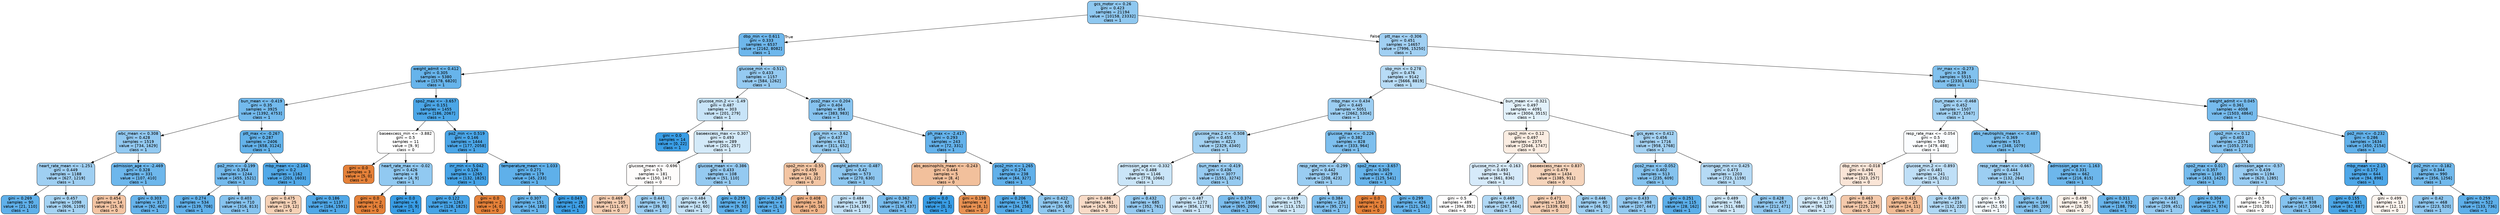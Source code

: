 digraph Tree {
node [shape=box, style="filled, rounded", color="black", fontname="helvetica"] ;
edge [fontname="helvetica"] ;
0 [label="gcs_motor <= 0.26\ngini = 0.423\nsamples = 21194\nvalue = [10158, 23332]\nclass = 1", fillcolor="#8fc8f0"] ;
1 [label="dbp_min <= 0.611\ngini = 0.333\nsamples = 6537\nvalue = [2162, 8082]\nclass = 1", fillcolor="#6eb7ec"] ;
0 -> 1 [labeldistance=2.5, labelangle=45, headlabel="True"] ;
2 [label="weight_admit <= 0.412\ngini = 0.305\nsamples = 5380\nvalue = [1578, 6820]\nclass = 1", fillcolor="#67b4eb"] ;
1 -> 2 ;
3 [label="bun_mean <= -0.419\ngini = 0.35\nsamples = 3925\nvalue = [1392, 4753]\nclass = 1", fillcolor="#73baed"] ;
2 -> 3 ;
4 [label="wbc_mean <= 0.308\ngini = 0.428\nsamples = 1519\nvalue = [734, 1629]\nclass = 1", fillcolor="#92c9f1"] ;
3 -> 4 ;
5 [label="heart_rate_mean <= -1.251\ngini = 0.449\nsamples = 1188\nvalue = [627, 1219]\nclass = 1", fillcolor="#9fcff2"] ;
4 -> 5 ;
6 [label="gini = 0.269\nsamples = 90\nvalue = [21, 110]\nclass = 1", fillcolor="#5fb0ea"] ;
5 -> 6 ;
7 [label="gini = 0.457\nsamples = 1098\nvalue = [606, 1109]\nclass = 1", fillcolor="#a5d3f3"] ;
5 -> 7 ;
8 [label="admission_age <= -2.469\ngini = 0.328\nsamples = 331\nvalue = [107, 410]\nclass = 1", fillcolor="#6db7ec"] ;
4 -> 8 ;
9 [label="gini = 0.454\nsamples = 14\nvalue = [15, 8]\nclass = 0", fillcolor="#f3c4a3"] ;
8 -> 9 ;
10 [label="gini = 0.303\nsamples = 317\nvalue = [92, 402]\nclass = 1", fillcolor="#66b3eb"] ;
8 -> 10 ;
11 [label="ptt_max <= -0.267\ngini = 0.287\nsamples = 2406\nvalue = [658, 3124]\nclass = 1", fillcolor="#63b2ea"] ;
3 -> 11 ;
12 [label="po2_min <= -0.199\ngini = 0.354\nsamples = 1244\nvalue = [455, 1521]\nclass = 1", fillcolor="#74baed"] ;
11 -> 12 ;
13 [label="gini = 0.274\nsamples = 534\nvalue = [139, 708]\nclass = 1", fillcolor="#60b0ea"] ;
12 -> 13 ;
14 [label="gini = 0.403\nsamples = 710\nvalue = [316, 813]\nclass = 1", fillcolor="#86c3ef"] ;
12 -> 14 ;
15 [label="mbp_mean <= -2.164\ngini = 0.2\nsamples = 1162\nvalue = [203, 1603]\nclass = 1", fillcolor="#52a9e8"] ;
11 -> 15 ;
16 [label="gini = 0.475\nsamples = 25\nvalue = [19, 12]\nclass = 0", fillcolor="#f5d1b6"] ;
15 -> 16 ;
17 [label="gini = 0.186\nsamples = 1137\nvalue = [184, 1591]\nclass = 1", fillcolor="#50a8e8"] ;
15 -> 17 ;
18 [label="spo2_max <= -3.657\ngini = 0.151\nsamples = 1455\nvalue = [186, 2067]\nclass = 1", fillcolor="#4ba6e7"] ;
2 -> 18 ;
19 [label="baseexcess_min <= -3.882\ngini = 0.5\nsamples = 11\nvalue = [9, 9]\nclass = 0", fillcolor="#ffffff"] ;
18 -> 19 ;
20 [label="gini = 0.0\nsamples = 3\nvalue = [5, 0]\nclass = 0", fillcolor="#e58139"] ;
19 -> 20 ;
21 [label="heart_rate_max <= -0.02\ngini = 0.426\nsamples = 8\nvalue = [4, 9]\nclass = 1", fillcolor="#91c9f1"] ;
19 -> 21 ;
22 [label="gini = 0.0\nsamples = 2\nvalue = [4, 0]\nclass = 0", fillcolor="#e58139"] ;
21 -> 22 ;
23 [label="gini = 0.0\nsamples = 6\nvalue = [0, 9]\nclass = 1", fillcolor="#399de5"] ;
21 -> 23 ;
24 [label="po2_min <= 0.519\ngini = 0.146\nsamples = 1444\nvalue = [177, 2058]\nclass = 1", fillcolor="#4aa5e7"] ;
18 -> 24 ;
25 [label="inr_min <= 5.042\ngini = 0.126\nsamples = 1265\nvalue = [132, 1825]\nclass = 1", fillcolor="#47a4e7"] ;
24 -> 25 ;
26 [label="gini = 0.122\nsamples = 1263\nvalue = [128, 1825]\nclass = 1", fillcolor="#47a4e7"] ;
25 -> 26 ;
27 [label="gini = 0.0\nsamples = 2\nvalue = [4, 0]\nclass = 0", fillcolor="#e58139"] ;
25 -> 27 ;
28 [label="temperature_mean <= 1.033\ngini = 0.271\nsamples = 179\nvalue = [45, 233]\nclass = 1", fillcolor="#5fb0ea"] ;
24 -> 28 ;
29 [label="gini = 0.307\nsamples = 151\nvalue = [44, 188]\nclass = 1", fillcolor="#67b4eb"] ;
28 -> 29 ;
30 [label="gini = 0.043\nsamples = 28\nvalue = [1, 45]\nclass = 1", fillcolor="#3d9fe6"] ;
28 -> 30 ;
31 [label="glucose_min <= -0.511\ngini = 0.433\nsamples = 1157\nvalue = [584, 1262]\nclass = 1", fillcolor="#95caf1"] ;
1 -> 31 ;
32 [label="glucose_min.2 <= -1.49\ngini = 0.487\nsamples = 303\nvalue = [201, 279]\nclass = 1", fillcolor="#c8e4f8"] ;
31 -> 32 ;
33 [label="gini = 0.0\nsamples = 14\nvalue = [0, 22]\nclass = 1", fillcolor="#399de5"] ;
32 -> 33 ;
34 [label="baseexcess_max <= 0.307\ngini = 0.493\nsamples = 289\nvalue = [201, 257]\nclass = 1", fillcolor="#d4eaf9"] ;
32 -> 34 ;
35 [label="glucose_mean <= -0.696\ngini = 0.5\nsamples = 181\nvalue = [150, 147]\nclass = 0", fillcolor="#fefcfb"] ;
34 -> 35 ;
36 [label="gini = 0.469\nsamples = 105\nvalue = [111, 67]\nclass = 0", fillcolor="#f5cdb1"] ;
35 -> 36 ;
37 [label="gini = 0.441\nsamples = 76\nvalue = [39, 80]\nclass = 1", fillcolor="#9acdf2"] ;
35 -> 37 ;
38 [label="glucose_mean <= -0.386\ngini = 0.433\nsamples = 108\nvalue = [51, 110]\nclass = 1", fillcolor="#95caf1"] ;
34 -> 38 ;
39 [label="gini = 0.484\nsamples = 65\nvalue = [42, 60]\nclass = 1", fillcolor="#c4e2f7"] ;
38 -> 39 ;
40 [label="gini = 0.259\nsamples = 43\nvalue = [9, 50]\nclass = 1", fillcolor="#5dafea"] ;
38 -> 40 ;
41 [label="pco2_max <= 0.204\ngini = 0.404\nsamples = 854\nvalue = [383, 983]\nclass = 1", fillcolor="#86c3ef"] ;
31 -> 41 ;
42 [label="gcs_min <= -3.62\ngini = 0.437\nsamples = 611\nvalue = [311, 652]\nclass = 1", fillcolor="#97ccf1"] ;
41 -> 42 ;
43 [label="spo2_min <= -0.55\ngini = 0.455\nsamples = 38\nvalue = [41, 22]\nclass = 0", fillcolor="#f3c5a3"] ;
42 -> 43 ;
44 [label="gini = 0.245\nsamples = 4\nvalue = [1, 6]\nclass = 1", fillcolor="#5aade9"] ;
43 -> 44 ;
45 [label="gini = 0.408\nsamples = 34\nvalue = [40, 16]\nclass = 0", fillcolor="#efb388"] ;
43 -> 45 ;
46 [label="weight_admit <= -0.487\ngini = 0.42\nsamples = 573\nvalue = [270, 630]\nclass = 1", fillcolor="#8ec7f0"] ;
42 -> 46 ;
47 [label="gini = 0.484\nsamples = 199\nvalue = [134, 193]\nclass = 1", fillcolor="#c2e1f7"] ;
46 -> 47 ;
48 [label="gini = 0.362\nsamples = 374\nvalue = [136, 437]\nclass = 1", fillcolor="#77bbed"] ;
46 -> 48 ;
49 [label="ph_max <= -2.417\ngini = 0.293\nsamples = 243\nvalue = [72, 331]\nclass = 1", fillcolor="#64b2eb"] ;
41 -> 49 ;
50 [label="abs_eosinophils_mean <= -0.243\ngini = 0.444\nsamples = 5\nvalue = [8, 4]\nclass = 0", fillcolor="#f2c09c"] ;
49 -> 50 ;
51 [label="gini = 0.0\nsamples = 1\nvalue = [0, 3]\nclass = 1", fillcolor="#399de5"] ;
50 -> 51 ;
52 [label="gini = 0.198\nsamples = 4\nvalue = [8, 1]\nclass = 0", fillcolor="#e89152"] ;
50 -> 52 ;
53 [label="pco2_min <= 1.265\ngini = 0.274\nsamples = 238\nvalue = [64, 327]\nclass = 1", fillcolor="#60b0ea"] ;
49 -> 53 ;
54 [label="gini = 0.206\nsamples = 176\nvalue = [34, 258]\nclass = 1", fillcolor="#53aae8"] ;
53 -> 54 ;
55 [label="gini = 0.422\nsamples = 62\nvalue = [30, 69]\nclass = 1", fillcolor="#8fc8f0"] ;
53 -> 55 ;
56 [label="ptt_max <= -0.306\ngini = 0.451\nsamples = 14657\nvalue = [7996, 15250]\nclass = 1", fillcolor="#a1d0f3"] ;
0 -> 56 [labeldistance=2.5, labelangle=-45, headlabel="False"] ;
57 [label="sbp_min <= 0.278\ngini = 0.476\nsamples = 9142\nvalue = [5666, 8819]\nclass = 1", fillcolor="#b8dcf6"] ;
56 -> 57 ;
58 [label="mbp_max <= 0.434\ngini = 0.445\nsamples = 5051\nvalue = [2662, 5304]\nclass = 1", fillcolor="#9ccef2"] ;
57 -> 58 ;
59 [label="glucose_max.2 <= -0.508\ngini = 0.455\nsamples = 4223\nvalue = [2329, 4340]\nclass = 1", fillcolor="#a3d2f3"] ;
58 -> 59 ;
60 [label="admission_age <= -0.332\ngini = 0.488\nsamples = 1146\nvalue = [778, 1066]\nclass = 1", fillcolor="#cae5f8"] ;
59 -> 60 ;
61 [label="gini = 0.486\nsamples = 461\nvalue = [426, 305]\nclass = 0", fillcolor="#f8dbc7"] ;
60 -> 61 ;
62 [label="gini = 0.432\nsamples = 685\nvalue = [352, 761]\nclass = 1", fillcolor="#95caf1"] ;
60 -> 62 ;
63 [label="bun_mean <= -0.419\ngini = 0.436\nsamples = 3077\nvalue = [1551, 3274]\nclass = 1", fillcolor="#97cbf1"] ;
59 -> 63 ;
64 [label="gini = 0.487\nsamples = 1272\nvalue = [856, 1178]\nclass = 1", fillcolor="#c9e4f8"] ;
63 -> 64 ;
65 [label="gini = 0.374\nsamples = 1805\nvalue = [695, 2096]\nclass = 1", fillcolor="#7bbdee"] ;
63 -> 65 ;
66 [label="glucose_max <= -0.226\ngini = 0.382\nsamples = 828\nvalue = [333, 964]\nclass = 1", fillcolor="#7dbfee"] ;
58 -> 66 ;
67 [label="resp_rate_min <= -0.299\ngini = 0.442\nsamples = 399\nvalue = [208, 423]\nclass = 1", fillcolor="#9acdf2"] ;
66 -> 67 ;
68 [label="gini = 0.489\nsamples = 175\nvalue = [113, 152]\nclass = 1", fillcolor="#cce6f8"] ;
67 -> 68 ;
69 [label="gini = 0.384\nsamples = 224\nvalue = [95, 271]\nclass = 1", fillcolor="#7ebfee"] ;
67 -> 69 ;
70 [label="spo2_max <= -3.657\ngini = 0.305\nsamples = 429\nvalue = [125, 541]\nclass = 1", fillcolor="#67b4eb"] ;
66 -> 70 ;
71 [label="gini = 0.0\nsamples = 3\nvalue = [4, 0]\nclass = 0", fillcolor="#e58139"] ;
70 -> 71 ;
72 [label="gini = 0.299\nsamples = 426\nvalue = [121, 541]\nclass = 1", fillcolor="#65b3eb"] ;
70 -> 72 ;
73 [label="bun_mean <= -0.321\ngini = 0.497\nsamples = 4091\nvalue = [3004, 3515]\nclass = 1", fillcolor="#e2f1fb"] ;
57 -> 73 ;
74 [label="spo2_min <= 0.12\ngini = 0.497\nsamples = 2375\nvalue = [2046, 1747]\nclass = 0", fillcolor="#fbede2"] ;
73 -> 74 ;
75 [label="glucose_min.2 <= -0.163\ngini = 0.493\nsamples = 941\nvalue = [661, 836]\nclass = 1", fillcolor="#d6eafa"] ;
74 -> 75 ;
76 [label="gini = 0.5\nsamples = 489\nvalue = [394, 392]\nclass = 0", fillcolor="#fffefe"] ;
75 -> 76 ;
77 [label="gini = 0.469\nsamples = 452\nvalue = [267, 444]\nclass = 1", fillcolor="#b0d8f5"] ;
75 -> 77 ;
78 [label="baseexcess_max <= 0.837\ngini = 0.479\nsamples = 1434\nvalue = [1385, 911]\nclass = 0", fillcolor="#f6d4bb"] ;
74 -> 78 ;
79 [label="gini = 0.471\nsamples = 1354\nvalue = [1339, 820]\nclass = 0", fillcolor="#f5ceb2"] ;
78 -> 79 ;
80 [label="gini = 0.446\nsamples = 80\nvalue = [46, 91]\nclass = 1", fillcolor="#9dcff2"] ;
78 -> 80 ;
81 [label="gcs_eyes <= 0.412\ngini = 0.456\nsamples = 1716\nvalue = [958, 1768]\nclass = 1", fillcolor="#a4d2f3"] ;
73 -> 81 ;
82 [label="pco2_max <= -0.052\ngini = 0.402\nsamples = 513\nvalue = [235, 609]\nclass = 1", fillcolor="#85c3ef"] ;
81 -> 82 ;
83 [label="gini = 0.433\nsamples = 398\nvalue = [207, 447]\nclass = 1", fillcolor="#95caf1"] ;
82 -> 83 ;
84 [label="gini = 0.251\nsamples = 115\nvalue = [28, 162]\nclass = 1", fillcolor="#5baee9"] ;
82 -> 84 ;
85 [label="aniongap_min <= 0.425\ngini = 0.473\nsamples = 1203\nvalue = [723, 1159]\nclass = 1", fillcolor="#b5daf5"] ;
81 -> 85 ;
86 [label="gini = 0.489\nsamples = 746\nvalue = [511, 688]\nclass = 1", fillcolor="#cce6f8"] ;
85 -> 86 ;
87 [label="gini = 0.428\nsamples = 457\nvalue = [212, 471]\nclass = 1", fillcolor="#92c9f1"] ;
85 -> 87 ;
88 [label="inr_max <= -0.273\ngini = 0.39\nsamples = 5515\nvalue = [2330, 6431]\nclass = 1", fillcolor="#81c1ee"] ;
56 -> 88 ;
89 [label="bun_mean <= -0.468\ngini = 0.452\nsamples = 1507\nvalue = [827, 1567]\nclass = 1", fillcolor="#a1d1f3"] ;
88 -> 89 ;
90 [label="resp_rate_max <= -0.054\ngini = 0.5\nsamples = 592\nvalue = [479, 488]\nclass = 1", fillcolor="#fbfdff"] ;
89 -> 90 ;
91 [label="dbp_min <= -0.018\ngini = 0.494\nsamples = 351\nvalue = [323, 257]\nclass = 0", fillcolor="#fae5d7"] ;
90 -> 91 ;
92 [label="gini = 0.491\nsamples = 127\nvalue = [98, 128]\nclass = 1", fillcolor="#d1e8f9"] ;
91 -> 92 ;
93 [label="gini = 0.463\nsamples = 224\nvalue = [225, 129]\nclass = 0", fillcolor="#f4c9ab"] ;
91 -> 93 ;
94 [label="glucose_min.2 <= -0.893\ngini = 0.481\nsamples = 241\nvalue = [156, 231]\nclass = 1", fillcolor="#bfdff7"] ;
90 -> 94 ;
95 [label="gini = 0.431\nsamples = 25\nvalue = [24, 11]\nclass = 0", fillcolor="#f1bb94"] ;
94 -> 95 ;
96 [label="gini = 0.469\nsamples = 216\nvalue = [132, 220]\nclass = 1", fillcolor="#b0d8f5"] ;
94 -> 96 ;
97 [label="abs_neutrophils_mean <= -0.487\ngini = 0.369\nsamples = 915\nvalue = [348, 1079]\nclass = 1", fillcolor="#79bded"] ;
89 -> 97 ;
98 [label="resp_rate_mean <= -0.667\ngini = 0.444\nsamples = 253\nvalue = [132, 264]\nclass = 1", fillcolor="#9ccef2"] ;
97 -> 98 ;
99 [label="gini = 0.5\nsamples = 69\nvalue = [52, 55]\nclass = 1", fillcolor="#f4fafe"] ;
98 -> 99 ;
100 [label="gini = 0.4\nsamples = 184\nvalue = [80, 209]\nclass = 1", fillcolor="#85c3ef"] ;
98 -> 100 ;
101 [label="admission_age <= -1.163\ngini = 0.331\nsamples = 662\nvalue = [216, 815]\nclass = 1", fillcolor="#6db7ec"] ;
97 -> 101 ;
102 [label="gini = 0.498\nsamples = 30\nvalue = [28, 25]\nclass = 0", fillcolor="#fcf2ea"] ;
101 -> 102 ;
103 [label="gini = 0.311\nsamples = 632\nvalue = [188, 790]\nclass = 1", fillcolor="#68b4eb"] ;
101 -> 103 ;
104 [label="weight_admit <= 0.045\ngini = 0.361\nsamples = 4008\nvalue = [1503, 4864]\nclass = 1", fillcolor="#76bbed"] ;
88 -> 104 ;
105 [label="spo2_min <= 0.12\ngini = 0.403\nsamples = 2374\nvalue = [1053, 2710]\nclass = 1", fillcolor="#86c3ef"] ;
104 -> 105 ;
106 [label="spo2_max <= 0.017\ngini = 0.357\nsamples = 1180\nvalue = [433, 1425]\nclass = 1", fillcolor="#75bbed"] ;
105 -> 106 ;
107 [label="gini = 0.433\nsamples = 441\nvalue = [209, 451]\nclass = 1", fillcolor="#95caf1"] ;
106 -> 107 ;
108 [label="gini = 0.304\nsamples = 739\nvalue = [224, 974]\nclass = 1", fillcolor="#67b4eb"] ;
106 -> 108 ;
109 [label="admission_age <= -0.57\ngini = 0.439\nsamples = 1194\nvalue = [620, 1285]\nclass = 1", fillcolor="#99ccf2"] ;
105 -> 109 ;
110 [label="gini = 0.5\nsamples = 256\nvalue = [203, 201]\nclass = 0", fillcolor="#fffefd"] ;
109 -> 110 ;
111 [label="gini = 0.401\nsamples = 938\nvalue = [417, 1084]\nclass = 1", fillcolor="#85c3ef"] ;
109 -> 111 ;
112 [label="po2_min <= -0.232\ngini = 0.286\nsamples = 1634\nvalue = [450, 2154]\nclass = 1", fillcolor="#62b1ea"] ;
104 -> 112 ;
113 [label="mbp_mean <= 2.15\ngini = 0.172\nsamples = 644\nvalue = [94, 898]\nclass = 1", fillcolor="#4ea7e8"] ;
112 -> 113 ;
114 [label="gini = 0.155\nsamples = 631\nvalue = [82, 887]\nclass = 1", fillcolor="#4ba6e7"] ;
113 -> 114 ;
115 [label="gini = 0.499\nsamples = 13\nvalue = [12, 11]\nclass = 0", fillcolor="#fdf5ef"] ;
113 -> 115 ;
116 [label="po2_min <= -0.182\ngini = 0.344\nsamples = 990\nvalue = [356, 1256]\nclass = 1", fillcolor="#71b9ec"] ;
112 -> 116 ;
117 [label="gini = 0.42\nsamples = 468\nvalue = [223, 520]\nclass = 1", fillcolor="#8ec7f0"] ;
116 -> 117 ;
118 [label="gini = 0.259\nsamples = 522\nvalue = [133, 736]\nclass = 1", fillcolor="#5dafea"] ;
116 -> 118 ;
}